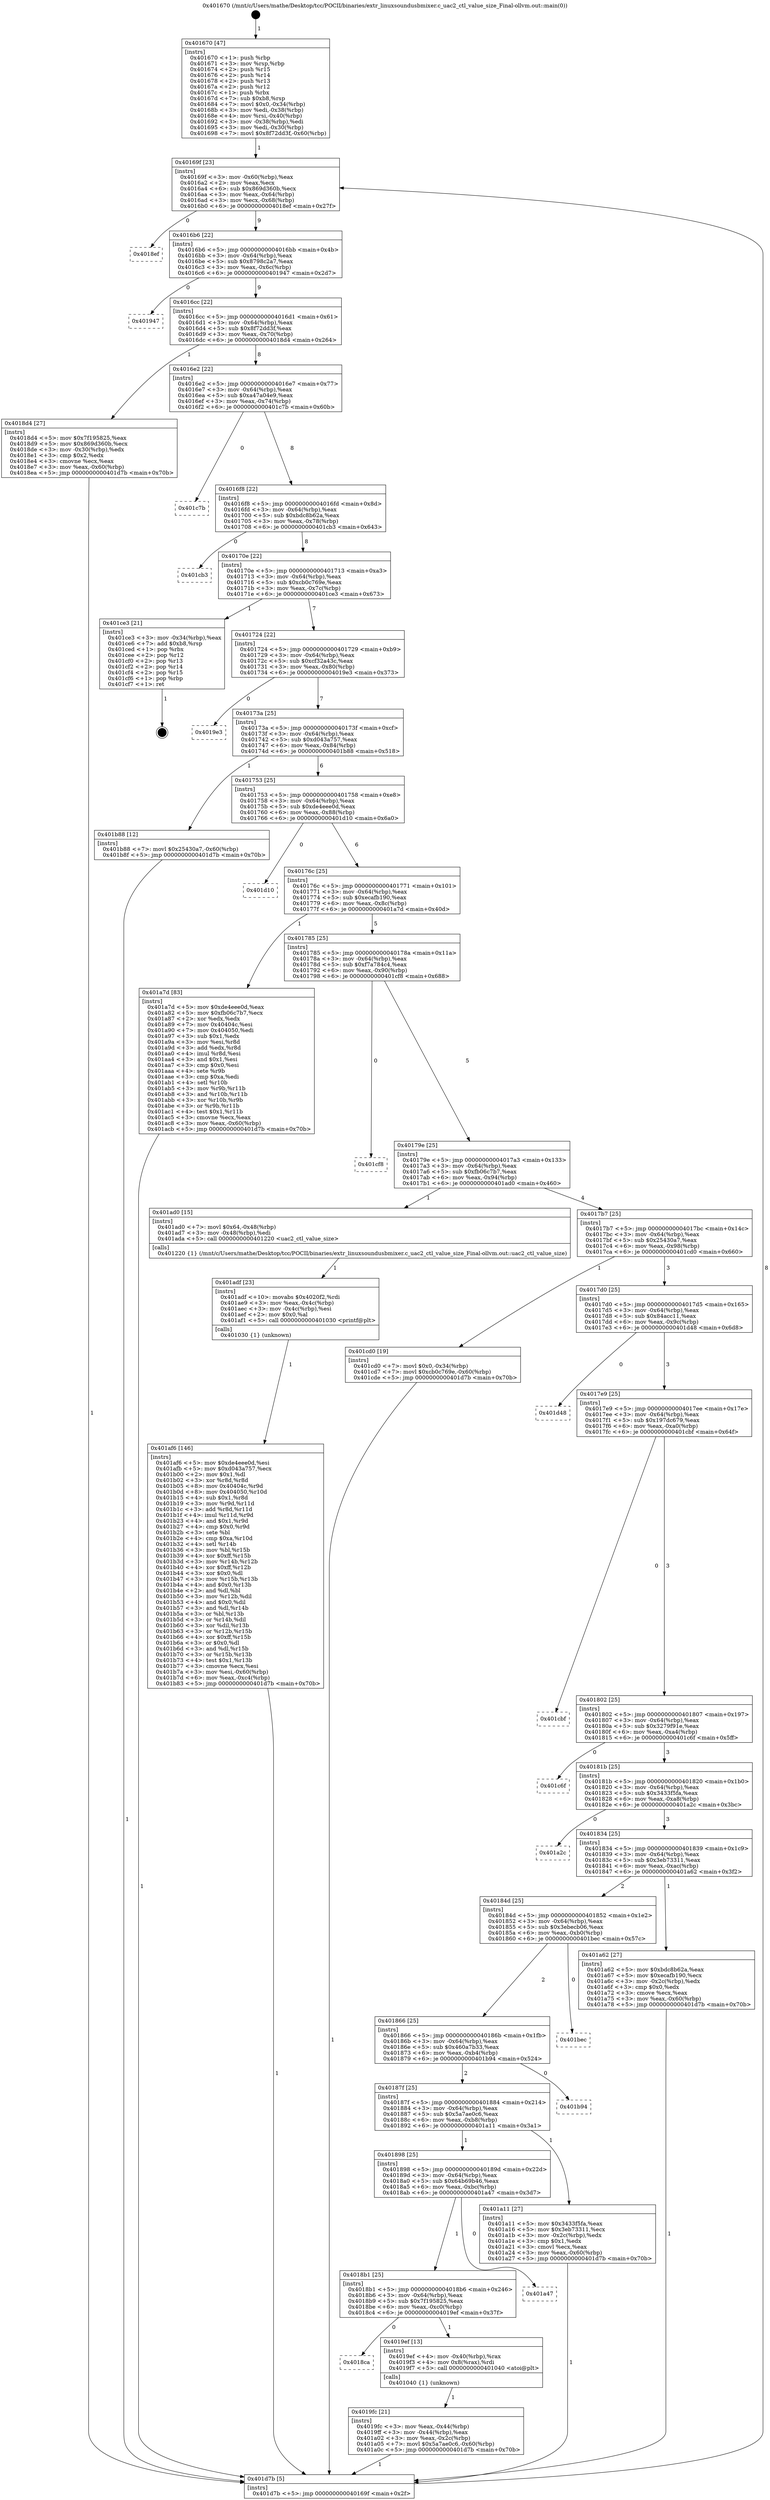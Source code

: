 digraph "0x401670" {
  label = "0x401670 (/mnt/c/Users/mathe/Desktop/tcc/POCII/binaries/extr_linuxsoundusbmixer.c_uac2_ctl_value_size_Final-ollvm.out::main(0))"
  labelloc = "t"
  node[shape=record]

  Entry [label="",width=0.3,height=0.3,shape=circle,fillcolor=black,style=filled]
  "0x40169f" [label="{
     0x40169f [23]\l
     | [instrs]\l
     &nbsp;&nbsp;0x40169f \<+3\>: mov -0x60(%rbp),%eax\l
     &nbsp;&nbsp;0x4016a2 \<+2\>: mov %eax,%ecx\l
     &nbsp;&nbsp;0x4016a4 \<+6\>: sub $0x869d360b,%ecx\l
     &nbsp;&nbsp;0x4016aa \<+3\>: mov %eax,-0x64(%rbp)\l
     &nbsp;&nbsp;0x4016ad \<+3\>: mov %ecx,-0x68(%rbp)\l
     &nbsp;&nbsp;0x4016b0 \<+6\>: je 00000000004018ef \<main+0x27f\>\l
  }"]
  "0x4018ef" [label="{
     0x4018ef\l
  }", style=dashed]
  "0x4016b6" [label="{
     0x4016b6 [22]\l
     | [instrs]\l
     &nbsp;&nbsp;0x4016b6 \<+5\>: jmp 00000000004016bb \<main+0x4b\>\l
     &nbsp;&nbsp;0x4016bb \<+3\>: mov -0x64(%rbp),%eax\l
     &nbsp;&nbsp;0x4016be \<+5\>: sub $0x8798c2a7,%eax\l
     &nbsp;&nbsp;0x4016c3 \<+3\>: mov %eax,-0x6c(%rbp)\l
     &nbsp;&nbsp;0x4016c6 \<+6\>: je 0000000000401947 \<main+0x2d7\>\l
  }"]
  Exit [label="",width=0.3,height=0.3,shape=circle,fillcolor=black,style=filled,peripheries=2]
  "0x401947" [label="{
     0x401947\l
  }", style=dashed]
  "0x4016cc" [label="{
     0x4016cc [22]\l
     | [instrs]\l
     &nbsp;&nbsp;0x4016cc \<+5\>: jmp 00000000004016d1 \<main+0x61\>\l
     &nbsp;&nbsp;0x4016d1 \<+3\>: mov -0x64(%rbp),%eax\l
     &nbsp;&nbsp;0x4016d4 \<+5\>: sub $0x8f72dd3f,%eax\l
     &nbsp;&nbsp;0x4016d9 \<+3\>: mov %eax,-0x70(%rbp)\l
     &nbsp;&nbsp;0x4016dc \<+6\>: je 00000000004018d4 \<main+0x264\>\l
  }"]
  "0x401af6" [label="{
     0x401af6 [146]\l
     | [instrs]\l
     &nbsp;&nbsp;0x401af6 \<+5\>: mov $0xde4eee0d,%esi\l
     &nbsp;&nbsp;0x401afb \<+5\>: mov $0xd043a757,%ecx\l
     &nbsp;&nbsp;0x401b00 \<+2\>: mov $0x1,%dl\l
     &nbsp;&nbsp;0x401b02 \<+3\>: xor %r8d,%r8d\l
     &nbsp;&nbsp;0x401b05 \<+8\>: mov 0x40404c,%r9d\l
     &nbsp;&nbsp;0x401b0d \<+8\>: mov 0x404050,%r10d\l
     &nbsp;&nbsp;0x401b15 \<+4\>: sub $0x1,%r8d\l
     &nbsp;&nbsp;0x401b19 \<+3\>: mov %r9d,%r11d\l
     &nbsp;&nbsp;0x401b1c \<+3\>: add %r8d,%r11d\l
     &nbsp;&nbsp;0x401b1f \<+4\>: imul %r11d,%r9d\l
     &nbsp;&nbsp;0x401b23 \<+4\>: and $0x1,%r9d\l
     &nbsp;&nbsp;0x401b27 \<+4\>: cmp $0x0,%r9d\l
     &nbsp;&nbsp;0x401b2b \<+3\>: sete %bl\l
     &nbsp;&nbsp;0x401b2e \<+4\>: cmp $0xa,%r10d\l
     &nbsp;&nbsp;0x401b32 \<+4\>: setl %r14b\l
     &nbsp;&nbsp;0x401b36 \<+3\>: mov %bl,%r15b\l
     &nbsp;&nbsp;0x401b39 \<+4\>: xor $0xff,%r15b\l
     &nbsp;&nbsp;0x401b3d \<+3\>: mov %r14b,%r12b\l
     &nbsp;&nbsp;0x401b40 \<+4\>: xor $0xff,%r12b\l
     &nbsp;&nbsp;0x401b44 \<+3\>: xor $0x0,%dl\l
     &nbsp;&nbsp;0x401b47 \<+3\>: mov %r15b,%r13b\l
     &nbsp;&nbsp;0x401b4a \<+4\>: and $0x0,%r13b\l
     &nbsp;&nbsp;0x401b4e \<+2\>: and %dl,%bl\l
     &nbsp;&nbsp;0x401b50 \<+3\>: mov %r12b,%dil\l
     &nbsp;&nbsp;0x401b53 \<+4\>: and $0x0,%dil\l
     &nbsp;&nbsp;0x401b57 \<+3\>: and %dl,%r14b\l
     &nbsp;&nbsp;0x401b5a \<+3\>: or %bl,%r13b\l
     &nbsp;&nbsp;0x401b5d \<+3\>: or %r14b,%dil\l
     &nbsp;&nbsp;0x401b60 \<+3\>: xor %dil,%r13b\l
     &nbsp;&nbsp;0x401b63 \<+3\>: or %r12b,%r15b\l
     &nbsp;&nbsp;0x401b66 \<+4\>: xor $0xff,%r15b\l
     &nbsp;&nbsp;0x401b6a \<+3\>: or $0x0,%dl\l
     &nbsp;&nbsp;0x401b6d \<+3\>: and %dl,%r15b\l
     &nbsp;&nbsp;0x401b70 \<+3\>: or %r15b,%r13b\l
     &nbsp;&nbsp;0x401b73 \<+4\>: test $0x1,%r13b\l
     &nbsp;&nbsp;0x401b77 \<+3\>: cmovne %ecx,%esi\l
     &nbsp;&nbsp;0x401b7a \<+3\>: mov %esi,-0x60(%rbp)\l
     &nbsp;&nbsp;0x401b7d \<+6\>: mov %eax,-0xc4(%rbp)\l
     &nbsp;&nbsp;0x401b83 \<+5\>: jmp 0000000000401d7b \<main+0x70b\>\l
  }"]
  "0x4018d4" [label="{
     0x4018d4 [27]\l
     | [instrs]\l
     &nbsp;&nbsp;0x4018d4 \<+5\>: mov $0x7f195825,%eax\l
     &nbsp;&nbsp;0x4018d9 \<+5\>: mov $0x869d360b,%ecx\l
     &nbsp;&nbsp;0x4018de \<+3\>: mov -0x30(%rbp),%edx\l
     &nbsp;&nbsp;0x4018e1 \<+3\>: cmp $0x2,%edx\l
     &nbsp;&nbsp;0x4018e4 \<+3\>: cmovne %ecx,%eax\l
     &nbsp;&nbsp;0x4018e7 \<+3\>: mov %eax,-0x60(%rbp)\l
     &nbsp;&nbsp;0x4018ea \<+5\>: jmp 0000000000401d7b \<main+0x70b\>\l
  }"]
  "0x4016e2" [label="{
     0x4016e2 [22]\l
     | [instrs]\l
     &nbsp;&nbsp;0x4016e2 \<+5\>: jmp 00000000004016e7 \<main+0x77\>\l
     &nbsp;&nbsp;0x4016e7 \<+3\>: mov -0x64(%rbp),%eax\l
     &nbsp;&nbsp;0x4016ea \<+5\>: sub $0xa47a04e9,%eax\l
     &nbsp;&nbsp;0x4016ef \<+3\>: mov %eax,-0x74(%rbp)\l
     &nbsp;&nbsp;0x4016f2 \<+6\>: je 0000000000401c7b \<main+0x60b\>\l
  }"]
  "0x401d7b" [label="{
     0x401d7b [5]\l
     | [instrs]\l
     &nbsp;&nbsp;0x401d7b \<+5\>: jmp 000000000040169f \<main+0x2f\>\l
  }"]
  "0x401670" [label="{
     0x401670 [47]\l
     | [instrs]\l
     &nbsp;&nbsp;0x401670 \<+1\>: push %rbp\l
     &nbsp;&nbsp;0x401671 \<+3\>: mov %rsp,%rbp\l
     &nbsp;&nbsp;0x401674 \<+2\>: push %r15\l
     &nbsp;&nbsp;0x401676 \<+2\>: push %r14\l
     &nbsp;&nbsp;0x401678 \<+2\>: push %r13\l
     &nbsp;&nbsp;0x40167a \<+2\>: push %r12\l
     &nbsp;&nbsp;0x40167c \<+1\>: push %rbx\l
     &nbsp;&nbsp;0x40167d \<+7\>: sub $0xb8,%rsp\l
     &nbsp;&nbsp;0x401684 \<+7\>: movl $0x0,-0x34(%rbp)\l
     &nbsp;&nbsp;0x40168b \<+3\>: mov %edi,-0x38(%rbp)\l
     &nbsp;&nbsp;0x40168e \<+4\>: mov %rsi,-0x40(%rbp)\l
     &nbsp;&nbsp;0x401692 \<+3\>: mov -0x38(%rbp),%edi\l
     &nbsp;&nbsp;0x401695 \<+3\>: mov %edi,-0x30(%rbp)\l
     &nbsp;&nbsp;0x401698 \<+7\>: movl $0x8f72dd3f,-0x60(%rbp)\l
  }"]
  "0x401adf" [label="{
     0x401adf [23]\l
     | [instrs]\l
     &nbsp;&nbsp;0x401adf \<+10\>: movabs $0x4020f2,%rdi\l
     &nbsp;&nbsp;0x401ae9 \<+3\>: mov %eax,-0x4c(%rbp)\l
     &nbsp;&nbsp;0x401aec \<+3\>: mov -0x4c(%rbp),%esi\l
     &nbsp;&nbsp;0x401aef \<+2\>: mov $0x0,%al\l
     &nbsp;&nbsp;0x401af1 \<+5\>: call 0000000000401030 \<printf@plt\>\l
     | [calls]\l
     &nbsp;&nbsp;0x401030 \{1\} (unknown)\l
  }"]
  "0x401c7b" [label="{
     0x401c7b\l
  }", style=dashed]
  "0x4016f8" [label="{
     0x4016f8 [22]\l
     | [instrs]\l
     &nbsp;&nbsp;0x4016f8 \<+5\>: jmp 00000000004016fd \<main+0x8d\>\l
     &nbsp;&nbsp;0x4016fd \<+3\>: mov -0x64(%rbp),%eax\l
     &nbsp;&nbsp;0x401700 \<+5\>: sub $0xbdc8b62a,%eax\l
     &nbsp;&nbsp;0x401705 \<+3\>: mov %eax,-0x78(%rbp)\l
     &nbsp;&nbsp;0x401708 \<+6\>: je 0000000000401cb3 \<main+0x643\>\l
  }"]
  "0x4019fc" [label="{
     0x4019fc [21]\l
     | [instrs]\l
     &nbsp;&nbsp;0x4019fc \<+3\>: mov %eax,-0x44(%rbp)\l
     &nbsp;&nbsp;0x4019ff \<+3\>: mov -0x44(%rbp),%eax\l
     &nbsp;&nbsp;0x401a02 \<+3\>: mov %eax,-0x2c(%rbp)\l
     &nbsp;&nbsp;0x401a05 \<+7\>: movl $0x5a7ae0c6,-0x60(%rbp)\l
     &nbsp;&nbsp;0x401a0c \<+5\>: jmp 0000000000401d7b \<main+0x70b\>\l
  }"]
  "0x401cb3" [label="{
     0x401cb3\l
  }", style=dashed]
  "0x40170e" [label="{
     0x40170e [22]\l
     | [instrs]\l
     &nbsp;&nbsp;0x40170e \<+5\>: jmp 0000000000401713 \<main+0xa3\>\l
     &nbsp;&nbsp;0x401713 \<+3\>: mov -0x64(%rbp),%eax\l
     &nbsp;&nbsp;0x401716 \<+5\>: sub $0xcb0c769e,%eax\l
     &nbsp;&nbsp;0x40171b \<+3\>: mov %eax,-0x7c(%rbp)\l
     &nbsp;&nbsp;0x40171e \<+6\>: je 0000000000401ce3 \<main+0x673\>\l
  }"]
  "0x4018ca" [label="{
     0x4018ca\l
  }", style=dashed]
  "0x401ce3" [label="{
     0x401ce3 [21]\l
     | [instrs]\l
     &nbsp;&nbsp;0x401ce3 \<+3\>: mov -0x34(%rbp),%eax\l
     &nbsp;&nbsp;0x401ce6 \<+7\>: add $0xb8,%rsp\l
     &nbsp;&nbsp;0x401ced \<+1\>: pop %rbx\l
     &nbsp;&nbsp;0x401cee \<+2\>: pop %r12\l
     &nbsp;&nbsp;0x401cf0 \<+2\>: pop %r13\l
     &nbsp;&nbsp;0x401cf2 \<+2\>: pop %r14\l
     &nbsp;&nbsp;0x401cf4 \<+2\>: pop %r15\l
     &nbsp;&nbsp;0x401cf6 \<+1\>: pop %rbp\l
     &nbsp;&nbsp;0x401cf7 \<+1\>: ret\l
  }"]
  "0x401724" [label="{
     0x401724 [22]\l
     | [instrs]\l
     &nbsp;&nbsp;0x401724 \<+5\>: jmp 0000000000401729 \<main+0xb9\>\l
     &nbsp;&nbsp;0x401729 \<+3\>: mov -0x64(%rbp),%eax\l
     &nbsp;&nbsp;0x40172c \<+5\>: sub $0xcf32a43c,%eax\l
     &nbsp;&nbsp;0x401731 \<+3\>: mov %eax,-0x80(%rbp)\l
     &nbsp;&nbsp;0x401734 \<+6\>: je 00000000004019e3 \<main+0x373\>\l
  }"]
  "0x4019ef" [label="{
     0x4019ef [13]\l
     | [instrs]\l
     &nbsp;&nbsp;0x4019ef \<+4\>: mov -0x40(%rbp),%rax\l
     &nbsp;&nbsp;0x4019f3 \<+4\>: mov 0x8(%rax),%rdi\l
     &nbsp;&nbsp;0x4019f7 \<+5\>: call 0000000000401040 \<atoi@plt\>\l
     | [calls]\l
     &nbsp;&nbsp;0x401040 \{1\} (unknown)\l
  }"]
  "0x4019e3" [label="{
     0x4019e3\l
  }", style=dashed]
  "0x40173a" [label="{
     0x40173a [25]\l
     | [instrs]\l
     &nbsp;&nbsp;0x40173a \<+5\>: jmp 000000000040173f \<main+0xcf\>\l
     &nbsp;&nbsp;0x40173f \<+3\>: mov -0x64(%rbp),%eax\l
     &nbsp;&nbsp;0x401742 \<+5\>: sub $0xd043a757,%eax\l
     &nbsp;&nbsp;0x401747 \<+6\>: mov %eax,-0x84(%rbp)\l
     &nbsp;&nbsp;0x40174d \<+6\>: je 0000000000401b88 \<main+0x518\>\l
  }"]
  "0x4018b1" [label="{
     0x4018b1 [25]\l
     | [instrs]\l
     &nbsp;&nbsp;0x4018b1 \<+5\>: jmp 00000000004018b6 \<main+0x246\>\l
     &nbsp;&nbsp;0x4018b6 \<+3\>: mov -0x64(%rbp),%eax\l
     &nbsp;&nbsp;0x4018b9 \<+5\>: sub $0x7f195825,%eax\l
     &nbsp;&nbsp;0x4018be \<+6\>: mov %eax,-0xc0(%rbp)\l
     &nbsp;&nbsp;0x4018c4 \<+6\>: je 00000000004019ef \<main+0x37f\>\l
  }"]
  "0x401b88" [label="{
     0x401b88 [12]\l
     | [instrs]\l
     &nbsp;&nbsp;0x401b88 \<+7\>: movl $0x25430a7,-0x60(%rbp)\l
     &nbsp;&nbsp;0x401b8f \<+5\>: jmp 0000000000401d7b \<main+0x70b\>\l
  }"]
  "0x401753" [label="{
     0x401753 [25]\l
     | [instrs]\l
     &nbsp;&nbsp;0x401753 \<+5\>: jmp 0000000000401758 \<main+0xe8\>\l
     &nbsp;&nbsp;0x401758 \<+3\>: mov -0x64(%rbp),%eax\l
     &nbsp;&nbsp;0x40175b \<+5\>: sub $0xde4eee0d,%eax\l
     &nbsp;&nbsp;0x401760 \<+6\>: mov %eax,-0x88(%rbp)\l
     &nbsp;&nbsp;0x401766 \<+6\>: je 0000000000401d10 \<main+0x6a0\>\l
  }"]
  "0x401a47" [label="{
     0x401a47\l
  }", style=dashed]
  "0x401d10" [label="{
     0x401d10\l
  }", style=dashed]
  "0x40176c" [label="{
     0x40176c [25]\l
     | [instrs]\l
     &nbsp;&nbsp;0x40176c \<+5\>: jmp 0000000000401771 \<main+0x101\>\l
     &nbsp;&nbsp;0x401771 \<+3\>: mov -0x64(%rbp),%eax\l
     &nbsp;&nbsp;0x401774 \<+5\>: sub $0xecafb190,%eax\l
     &nbsp;&nbsp;0x401779 \<+6\>: mov %eax,-0x8c(%rbp)\l
     &nbsp;&nbsp;0x40177f \<+6\>: je 0000000000401a7d \<main+0x40d\>\l
  }"]
  "0x401898" [label="{
     0x401898 [25]\l
     | [instrs]\l
     &nbsp;&nbsp;0x401898 \<+5\>: jmp 000000000040189d \<main+0x22d\>\l
     &nbsp;&nbsp;0x40189d \<+3\>: mov -0x64(%rbp),%eax\l
     &nbsp;&nbsp;0x4018a0 \<+5\>: sub $0x64b69b46,%eax\l
     &nbsp;&nbsp;0x4018a5 \<+6\>: mov %eax,-0xbc(%rbp)\l
     &nbsp;&nbsp;0x4018ab \<+6\>: je 0000000000401a47 \<main+0x3d7\>\l
  }"]
  "0x401a7d" [label="{
     0x401a7d [83]\l
     | [instrs]\l
     &nbsp;&nbsp;0x401a7d \<+5\>: mov $0xde4eee0d,%eax\l
     &nbsp;&nbsp;0x401a82 \<+5\>: mov $0xfb06c7b7,%ecx\l
     &nbsp;&nbsp;0x401a87 \<+2\>: xor %edx,%edx\l
     &nbsp;&nbsp;0x401a89 \<+7\>: mov 0x40404c,%esi\l
     &nbsp;&nbsp;0x401a90 \<+7\>: mov 0x404050,%edi\l
     &nbsp;&nbsp;0x401a97 \<+3\>: sub $0x1,%edx\l
     &nbsp;&nbsp;0x401a9a \<+3\>: mov %esi,%r8d\l
     &nbsp;&nbsp;0x401a9d \<+3\>: add %edx,%r8d\l
     &nbsp;&nbsp;0x401aa0 \<+4\>: imul %r8d,%esi\l
     &nbsp;&nbsp;0x401aa4 \<+3\>: and $0x1,%esi\l
     &nbsp;&nbsp;0x401aa7 \<+3\>: cmp $0x0,%esi\l
     &nbsp;&nbsp;0x401aaa \<+4\>: sete %r9b\l
     &nbsp;&nbsp;0x401aae \<+3\>: cmp $0xa,%edi\l
     &nbsp;&nbsp;0x401ab1 \<+4\>: setl %r10b\l
     &nbsp;&nbsp;0x401ab5 \<+3\>: mov %r9b,%r11b\l
     &nbsp;&nbsp;0x401ab8 \<+3\>: and %r10b,%r11b\l
     &nbsp;&nbsp;0x401abb \<+3\>: xor %r10b,%r9b\l
     &nbsp;&nbsp;0x401abe \<+3\>: or %r9b,%r11b\l
     &nbsp;&nbsp;0x401ac1 \<+4\>: test $0x1,%r11b\l
     &nbsp;&nbsp;0x401ac5 \<+3\>: cmovne %ecx,%eax\l
     &nbsp;&nbsp;0x401ac8 \<+3\>: mov %eax,-0x60(%rbp)\l
     &nbsp;&nbsp;0x401acb \<+5\>: jmp 0000000000401d7b \<main+0x70b\>\l
  }"]
  "0x401785" [label="{
     0x401785 [25]\l
     | [instrs]\l
     &nbsp;&nbsp;0x401785 \<+5\>: jmp 000000000040178a \<main+0x11a\>\l
     &nbsp;&nbsp;0x40178a \<+3\>: mov -0x64(%rbp),%eax\l
     &nbsp;&nbsp;0x40178d \<+5\>: sub $0xf7a784c4,%eax\l
     &nbsp;&nbsp;0x401792 \<+6\>: mov %eax,-0x90(%rbp)\l
     &nbsp;&nbsp;0x401798 \<+6\>: je 0000000000401cf8 \<main+0x688\>\l
  }"]
  "0x401a11" [label="{
     0x401a11 [27]\l
     | [instrs]\l
     &nbsp;&nbsp;0x401a11 \<+5\>: mov $0x3433f5fa,%eax\l
     &nbsp;&nbsp;0x401a16 \<+5\>: mov $0x3eb73311,%ecx\l
     &nbsp;&nbsp;0x401a1b \<+3\>: mov -0x2c(%rbp),%edx\l
     &nbsp;&nbsp;0x401a1e \<+3\>: cmp $0x1,%edx\l
     &nbsp;&nbsp;0x401a21 \<+3\>: cmovl %ecx,%eax\l
     &nbsp;&nbsp;0x401a24 \<+3\>: mov %eax,-0x60(%rbp)\l
     &nbsp;&nbsp;0x401a27 \<+5\>: jmp 0000000000401d7b \<main+0x70b\>\l
  }"]
  "0x401cf8" [label="{
     0x401cf8\l
  }", style=dashed]
  "0x40179e" [label="{
     0x40179e [25]\l
     | [instrs]\l
     &nbsp;&nbsp;0x40179e \<+5\>: jmp 00000000004017a3 \<main+0x133\>\l
     &nbsp;&nbsp;0x4017a3 \<+3\>: mov -0x64(%rbp),%eax\l
     &nbsp;&nbsp;0x4017a6 \<+5\>: sub $0xfb06c7b7,%eax\l
     &nbsp;&nbsp;0x4017ab \<+6\>: mov %eax,-0x94(%rbp)\l
     &nbsp;&nbsp;0x4017b1 \<+6\>: je 0000000000401ad0 \<main+0x460\>\l
  }"]
  "0x40187f" [label="{
     0x40187f [25]\l
     | [instrs]\l
     &nbsp;&nbsp;0x40187f \<+5\>: jmp 0000000000401884 \<main+0x214\>\l
     &nbsp;&nbsp;0x401884 \<+3\>: mov -0x64(%rbp),%eax\l
     &nbsp;&nbsp;0x401887 \<+5\>: sub $0x5a7ae0c6,%eax\l
     &nbsp;&nbsp;0x40188c \<+6\>: mov %eax,-0xb8(%rbp)\l
     &nbsp;&nbsp;0x401892 \<+6\>: je 0000000000401a11 \<main+0x3a1\>\l
  }"]
  "0x401ad0" [label="{
     0x401ad0 [15]\l
     | [instrs]\l
     &nbsp;&nbsp;0x401ad0 \<+7\>: movl $0x64,-0x48(%rbp)\l
     &nbsp;&nbsp;0x401ad7 \<+3\>: mov -0x48(%rbp),%edi\l
     &nbsp;&nbsp;0x401ada \<+5\>: call 0000000000401220 \<uac2_ctl_value_size\>\l
     | [calls]\l
     &nbsp;&nbsp;0x401220 \{1\} (/mnt/c/Users/mathe/Desktop/tcc/POCII/binaries/extr_linuxsoundusbmixer.c_uac2_ctl_value_size_Final-ollvm.out::uac2_ctl_value_size)\l
  }"]
  "0x4017b7" [label="{
     0x4017b7 [25]\l
     | [instrs]\l
     &nbsp;&nbsp;0x4017b7 \<+5\>: jmp 00000000004017bc \<main+0x14c\>\l
     &nbsp;&nbsp;0x4017bc \<+3\>: mov -0x64(%rbp),%eax\l
     &nbsp;&nbsp;0x4017bf \<+5\>: sub $0x25430a7,%eax\l
     &nbsp;&nbsp;0x4017c4 \<+6\>: mov %eax,-0x98(%rbp)\l
     &nbsp;&nbsp;0x4017ca \<+6\>: je 0000000000401cd0 \<main+0x660\>\l
  }"]
  "0x401b94" [label="{
     0x401b94\l
  }", style=dashed]
  "0x401cd0" [label="{
     0x401cd0 [19]\l
     | [instrs]\l
     &nbsp;&nbsp;0x401cd0 \<+7\>: movl $0x0,-0x34(%rbp)\l
     &nbsp;&nbsp;0x401cd7 \<+7\>: movl $0xcb0c769e,-0x60(%rbp)\l
     &nbsp;&nbsp;0x401cde \<+5\>: jmp 0000000000401d7b \<main+0x70b\>\l
  }"]
  "0x4017d0" [label="{
     0x4017d0 [25]\l
     | [instrs]\l
     &nbsp;&nbsp;0x4017d0 \<+5\>: jmp 00000000004017d5 \<main+0x165\>\l
     &nbsp;&nbsp;0x4017d5 \<+3\>: mov -0x64(%rbp),%eax\l
     &nbsp;&nbsp;0x4017d8 \<+5\>: sub $0x84acc11,%eax\l
     &nbsp;&nbsp;0x4017dd \<+6\>: mov %eax,-0x9c(%rbp)\l
     &nbsp;&nbsp;0x4017e3 \<+6\>: je 0000000000401d48 \<main+0x6d8\>\l
  }"]
  "0x401866" [label="{
     0x401866 [25]\l
     | [instrs]\l
     &nbsp;&nbsp;0x401866 \<+5\>: jmp 000000000040186b \<main+0x1fb\>\l
     &nbsp;&nbsp;0x40186b \<+3\>: mov -0x64(%rbp),%eax\l
     &nbsp;&nbsp;0x40186e \<+5\>: sub $0x460a7b33,%eax\l
     &nbsp;&nbsp;0x401873 \<+6\>: mov %eax,-0xb4(%rbp)\l
     &nbsp;&nbsp;0x401879 \<+6\>: je 0000000000401b94 \<main+0x524\>\l
  }"]
  "0x401d48" [label="{
     0x401d48\l
  }", style=dashed]
  "0x4017e9" [label="{
     0x4017e9 [25]\l
     | [instrs]\l
     &nbsp;&nbsp;0x4017e9 \<+5\>: jmp 00000000004017ee \<main+0x17e\>\l
     &nbsp;&nbsp;0x4017ee \<+3\>: mov -0x64(%rbp),%eax\l
     &nbsp;&nbsp;0x4017f1 \<+5\>: sub $0x197dc679,%eax\l
     &nbsp;&nbsp;0x4017f6 \<+6\>: mov %eax,-0xa0(%rbp)\l
     &nbsp;&nbsp;0x4017fc \<+6\>: je 0000000000401cbf \<main+0x64f\>\l
  }"]
  "0x401bec" [label="{
     0x401bec\l
  }", style=dashed]
  "0x401cbf" [label="{
     0x401cbf\l
  }", style=dashed]
  "0x401802" [label="{
     0x401802 [25]\l
     | [instrs]\l
     &nbsp;&nbsp;0x401802 \<+5\>: jmp 0000000000401807 \<main+0x197\>\l
     &nbsp;&nbsp;0x401807 \<+3\>: mov -0x64(%rbp),%eax\l
     &nbsp;&nbsp;0x40180a \<+5\>: sub $0x3279f91e,%eax\l
     &nbsp;&nbsp;0x40180f \<+6\>: mov %eax,-0xa4(%rbp)\l
     &nbsp;&nbsp;0x401815 \<+6\>: je 0000000000401c6f \<main+0x5ff\>\l
  }"]
  "0x40184d" [label="{
     0x40184d [25]\l
     | [instrs]\l
     &nbsp;&nbsp;0x40184d \<+5\>: jmp 0000000000401852 \<main+0x1e2\>\l
     &nbsp;&nbsp;0x401852 \<+3\>: mov -0x64(%rbp),%eax\l
     &nbsp;&nbsp;0x401855 \<+5\>: sub $0x3ebecb06,%eax\l
     &nbsp;&nbsp;0x40185a \<+6\>: mov %eax,-0xb0(%rbp)\l
     &nbsp;&nbsp;0x401860 \<+6\>: je 0000000000401bec \<main+0x57c\>\l
  }"]
  "0x401c6f" [label="{
     0x401c6f\l
  }", style=dashed]
  "0x40181b" [label="{
     0x40181b [25]\l
     | [instrs]\l
     &nbsp;&nbsp;0x40181b \<+5\>: jmp 0000000000401820 \<main+0x1b0\>\l
     &nbsp;&nbsp;0x401820 \<+3\>: mov -0x64(%rbp),%eax\l
     &nbsp;&nbsp;0x401823 \<+5\>: sub $0x3433f5fa,%eax\l
     &nbsp;&nbsp;0x401828 \<+6\>: mov %eax,-0xa8(%rbp)\l
     &nbsp;&nbsp;0x40182e \<+6\>: je 0000000000401a2c \<main+0x3bc\>\l
  }"]
  "0x401a62" [label="{
     0x401a62 [27]\l
     | [instrs]\l
     &nbsp;&nbsp;0x401a62 \<+5\>: mov $0xbdc8b62a,%eax\l
     &nbsp;&nbsp;0x401a67 \<+5\>: mov $0xecafb190,%ecx\l
     &nbsp;&nbsp;0x401a6c \<+3\>: mov -0x2c(%rbp),%edx\l
     &nbsp;&nbsp;0x401a6f \<+3\>: cmp $0x0,%edx\l
     &nbsp;&nbsp;0x401a72 \<+3\>: cmove %ecx,%eax\l
     &nbsp;&nbsp;0x401a75 \<+3\>: mov %eax,-0x60(%rbp)\l
     &nbsp;&nbsp;0x401a78 \<+5\>: jmp 0000000000401d7b \<main+0x70b\>\l
  }"]
  "0x401a2c" [label="{
     0x401a2c\l
  }", style=dashed]
  "0x401834" [label="{
     0x401834 [25]\l
     | [instrs]\l
     &nbsp;&nbsp;0x401834 \<+5\>: jmp 0000000000401839 \<main+0x1c9\>\l
     &nbsp;&nbsp;0x401839 \<+3\>: mov -0x64(%rbp),%eax\l
     &nbsp;&nbsp;0x40183c \<+5\>: sub $0x3eb73311,%eax\l
     &nbsp;&nbsp;0x401841 \<+6\>: mov %eax,-0xac(%rbp)\l
     &nbsp;&nbsp;0x401847 \<+6\>: je 0000000000401a62 \<main+0x3f2\>\l
  }"]
  Entry -> "0x401670" [label=" 1"]
  "0x40169f" -> "0x4018ef" [label=" 0"]
  "0x40169f" -> "0x4016b6" [label=" 9"]
  "0x401ce3" -> Exit [label=" 1"]
  "0x4016b6" -> "0x401947" [label=" 0"]
  "0x4016b6" -> "0x4016cc" [label=" 9"]
  "0x401cd0" -> "0x401d7b" [label=" 1"]
  "0x4016cc" -> "0x4018d4" [label=" 1"]
  "0x4016cc" -> "0x4016e2" [label=" 8"]
  "0x4018d4" -> "0x401d7b" [label=" 1"]
  "0x401670" -> "0x40169f" [label=" 1"]
  "0x401d7b" -> "0x40169f" [label=" 8"]
  "0x401b88" -> "0x401d7b" [label=" 1"]
  "0x4016e2" -> "0x401c7b" [label=" 0"]
  "0x4016e2" -> "0x4016f8" [label=" 8"]
  "0x401af6" -> "0x401d7b" [label=" 1"]
  "0x4016f8" -> "0x401cb3" [label=" 0"]
  "0x4016f8" -> "0x40170e" [label=" 8"]
  "0x401adf" -> "0x401af6" [label=" 1"]
  "0x40170e" -> "0x401ce3" [label=" 1"]
  "0x40170e" -> "0x401724" [label=" 7"]
  "0x401ad0" -> "0x401adf" [label=" 1"]
  "0x401724" -> "0x4019e3" [label=" 0"]
  "0x401724" -> "0x40173a" [label=" 7"]
  "0x401a7d" -> "0x401d7b" [label=" 1"]
  "0x40173a" -> "0x401b88" [label=" 1"]
  "0x40173a" -> "0x401753" [label=" 6"]
  "0x401a11" -> "0x401d7b" [label=" 1"]
  "0x401753" -> "0x401d10" [label=" 0"]
  "0x401753" -> "0x40176c" [label=" 6"]
  "0x4019fc" -> "0x401d7b" [label=" 1"]
  "0x40176c" -> "0x401a7d" [label=" 1"]
  "0x40176c" -> "0x401785" [label=" 5"]
  "0x4018b1" -> "0x4018ca" [label=" 0"]
  "0x401785" -> "0x401cf8" [label=" 0"]
  "0x401785" -> "0x40179e" [label=" 5"]
  "0x4018b1" -> "0x4019ef" [label=" 1"]
  "0x40179e" -> "0x401ad0" [label=" 1"]
  "0x40179e" -> "0x4017b7" [label=" 4"]
  "0x401898" -> "0x4018b1" [label=" 1"]
  "0x4017b7" -> "0x401cd0" [label=" 1"]
  "0x4017b7" -> "0x4017d0" [label=" 3"]
  "0x401898" -> "0x401a47" [label=" 0"]
  "0x4017d0" -> "0x401d48" [label=" 0"]
  "0x4017d0" -> "0x4017e9" [label=" 3"]
  "0x40187f" -> "0x401898" [label=" 1"]
  "0x4017e9" -> "0x401cbf" [label=" 0"]
  "0x4017e9" -> "0x401802" [label=" 3"]
  "0x40187f" -> "0x401a11" [label=" 1"]
  "0x401802" -> "0x401c6f" [label=" 0"]
  "0x401802" -> "0x40181b" [label=" 3"]
  "0x401866" -> "0x40187f" [label=" 2"]
  "0x40181b" -> "0x401a2c" [label=" 0"]
  "0x40181b" -> "0x401834" [label=" 3"]
  "0x401866" -> "0x401b94" [label=" 0"]
  "0x401834" -> "0x401a62" [label=" 1"]
  "0x401834" -> "0x40184d" [label=" 2"]
  "0x401a62" -> "0x401d7b" [label=" 1"]
  "0x40184d" -> "0x401bec" [label=" 0"]
  "0x40184d" -> "0x401866" [label=" 2"]
  "0x4019ef" -> "0x4019fc" [label=" 1"]
}
